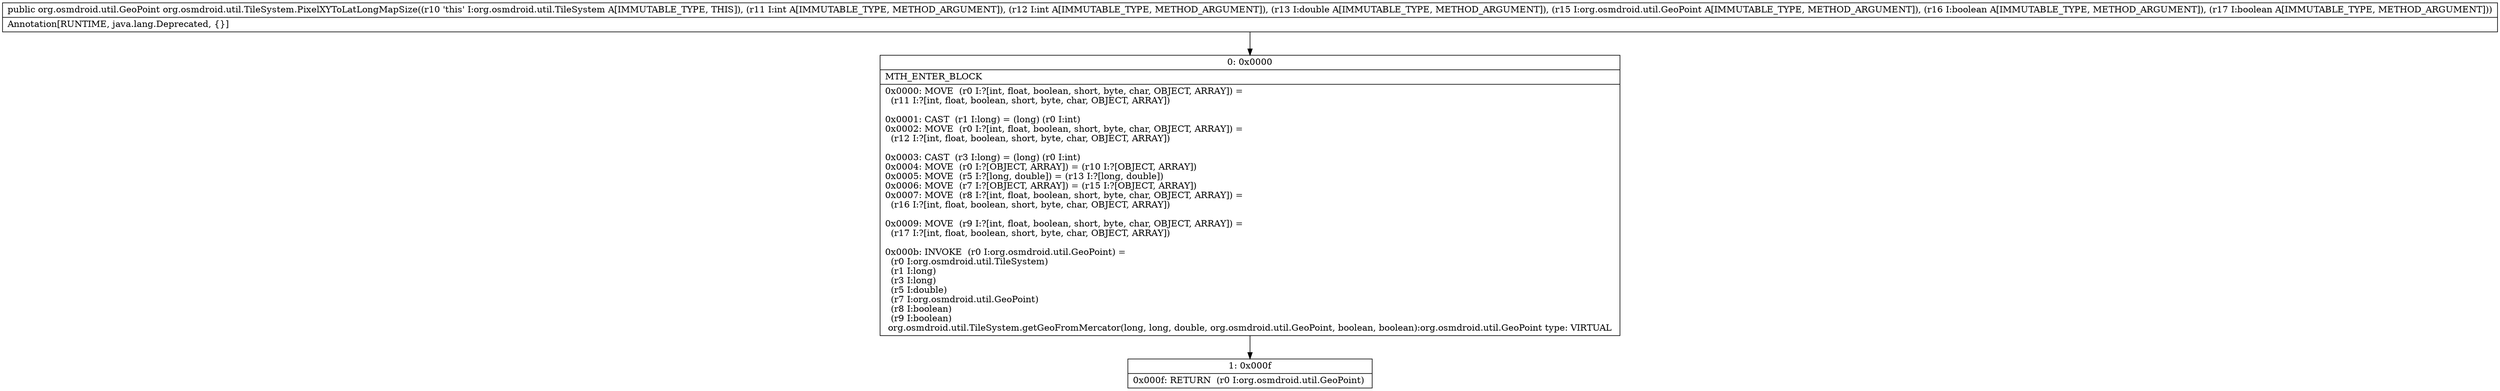 digraph "CFG fororg.osmdroid.util.TileSystem.PixelXYToLatLongMapSize(IIDLorg\/osmdroid\/util\/GeoPoint;ZZ)Lorg\/osmdroid\/util\/GeoPoint;" {
Node_0 [shape=record,label="{0\:\ 0x0000|MTH_ENTER_BLOCK\l|0x0000: MOVE  (r0 I:?[int, float, boolean, short, byte, char, OBJECT, ARRAY]) = \l  (r11 I:?[int, float, boolean, short, byte, char, OBJECT, ARRAY])\l \l0x0001: CAST  (r1 I:long) = (long) (r0 I:int) \l0x0002: MOVE  (r0 I:?[int, float, boolean, short, byte, char, OBJECT, ARRAY]) = \l  (r12 I:?[int, float, boolean, short, byte, char, OBJECT, ARRAY])\l \l0x0003: CAST  (r3 I:long) = (long) (r0 I:int) \l0x0004: MOVE  (r0 I:?[OBJECT, ARRAY]) = (r10 I:?[OBJECT, ARRAY]) \l0x0005: MOVE  (r5 I:?[long, double]) = (r13 I:?[long, double]) \l0x0006: MOVE  (r7 I:?[OBJECT, ARRAY]) = (r15 I:?[OBJECT, ARRAY]) \l0x0007: MOVE  (r8 I:?[int, float, boolean, short, byte, char, OBJECT, ARRAY]) = \l  (r16 I:?[int, float, boolean, short, byte, char, OBJECT, ARRAY])\l \l0x0009: MOVE  (r9 I:?[int, float, boolean, short, byte, char, OBJECT, ARRAY]) = \l  (r17 I:?[int, float, boolean, short, byte, char, OBJECT, ARRAY])\l \l0x000b: INVOKE  (r0 I:org.osmdroid.util.GeoPoint) = \l  (r0 I:org.osmdroid.util.TileSystem)\l  (r1 I:long)\l  (r3 I:long)\l  (r5 I:double)\l  (r7 I:org.osmdroid.util.GeoPoint)\l  (r8 I:boolean)\l  (r9 I:boolean)\l org.osmdroid.util.TileSystem.getGeoFromMercator(long, long, double, org.osmdroid.util.GeoPoint, boolean, boolean):org.osmdroid.util.GeoPoint type: VIRTUAL \l}"];
Node_1 [shape=record,label="{1\:\ 0x000f|0x000f: RETURN  (r0 I:org.osmdroid.util.GeoPoint) \l}"];
MethodNode[shape=record,label="{public org.osmdroid.util.GeoPoint org.osmdroid.util.TileSystem.PixelXYToLatLongMapSize((r10 'this' I:org.osmdroid.util.TileSystem A[IMMUTABLE_TYPE, THIS]), (r11 I:int A[IMMUTABLE_TYPE, METHOD_ARGUMENT]), (r12 I:int A[IMMUTABLE_TYPE, METHOD_ARGUMENT]), (r13 I:double A[IMMUTABLE_TYPE, METHOD_ARGUMENT]), (r15 I:org.osmdroid.util.GeoPoint A[IMMUTABLE_TYPE, METHOD_ARGUMENT]), (r16 I:boolean A[IMMUTABLE_TYPE, METHOD_ARGUMENT]), (r17 I:boolean A[IMMUTABLE_TYPE, METHOD_ARGUMENT]))  | Annotation[RUNTIME, java.lang.Deprecated, \{\}]\l}"];
MethodNode -> Node_0;
Node_0 -> Node_1;
}

